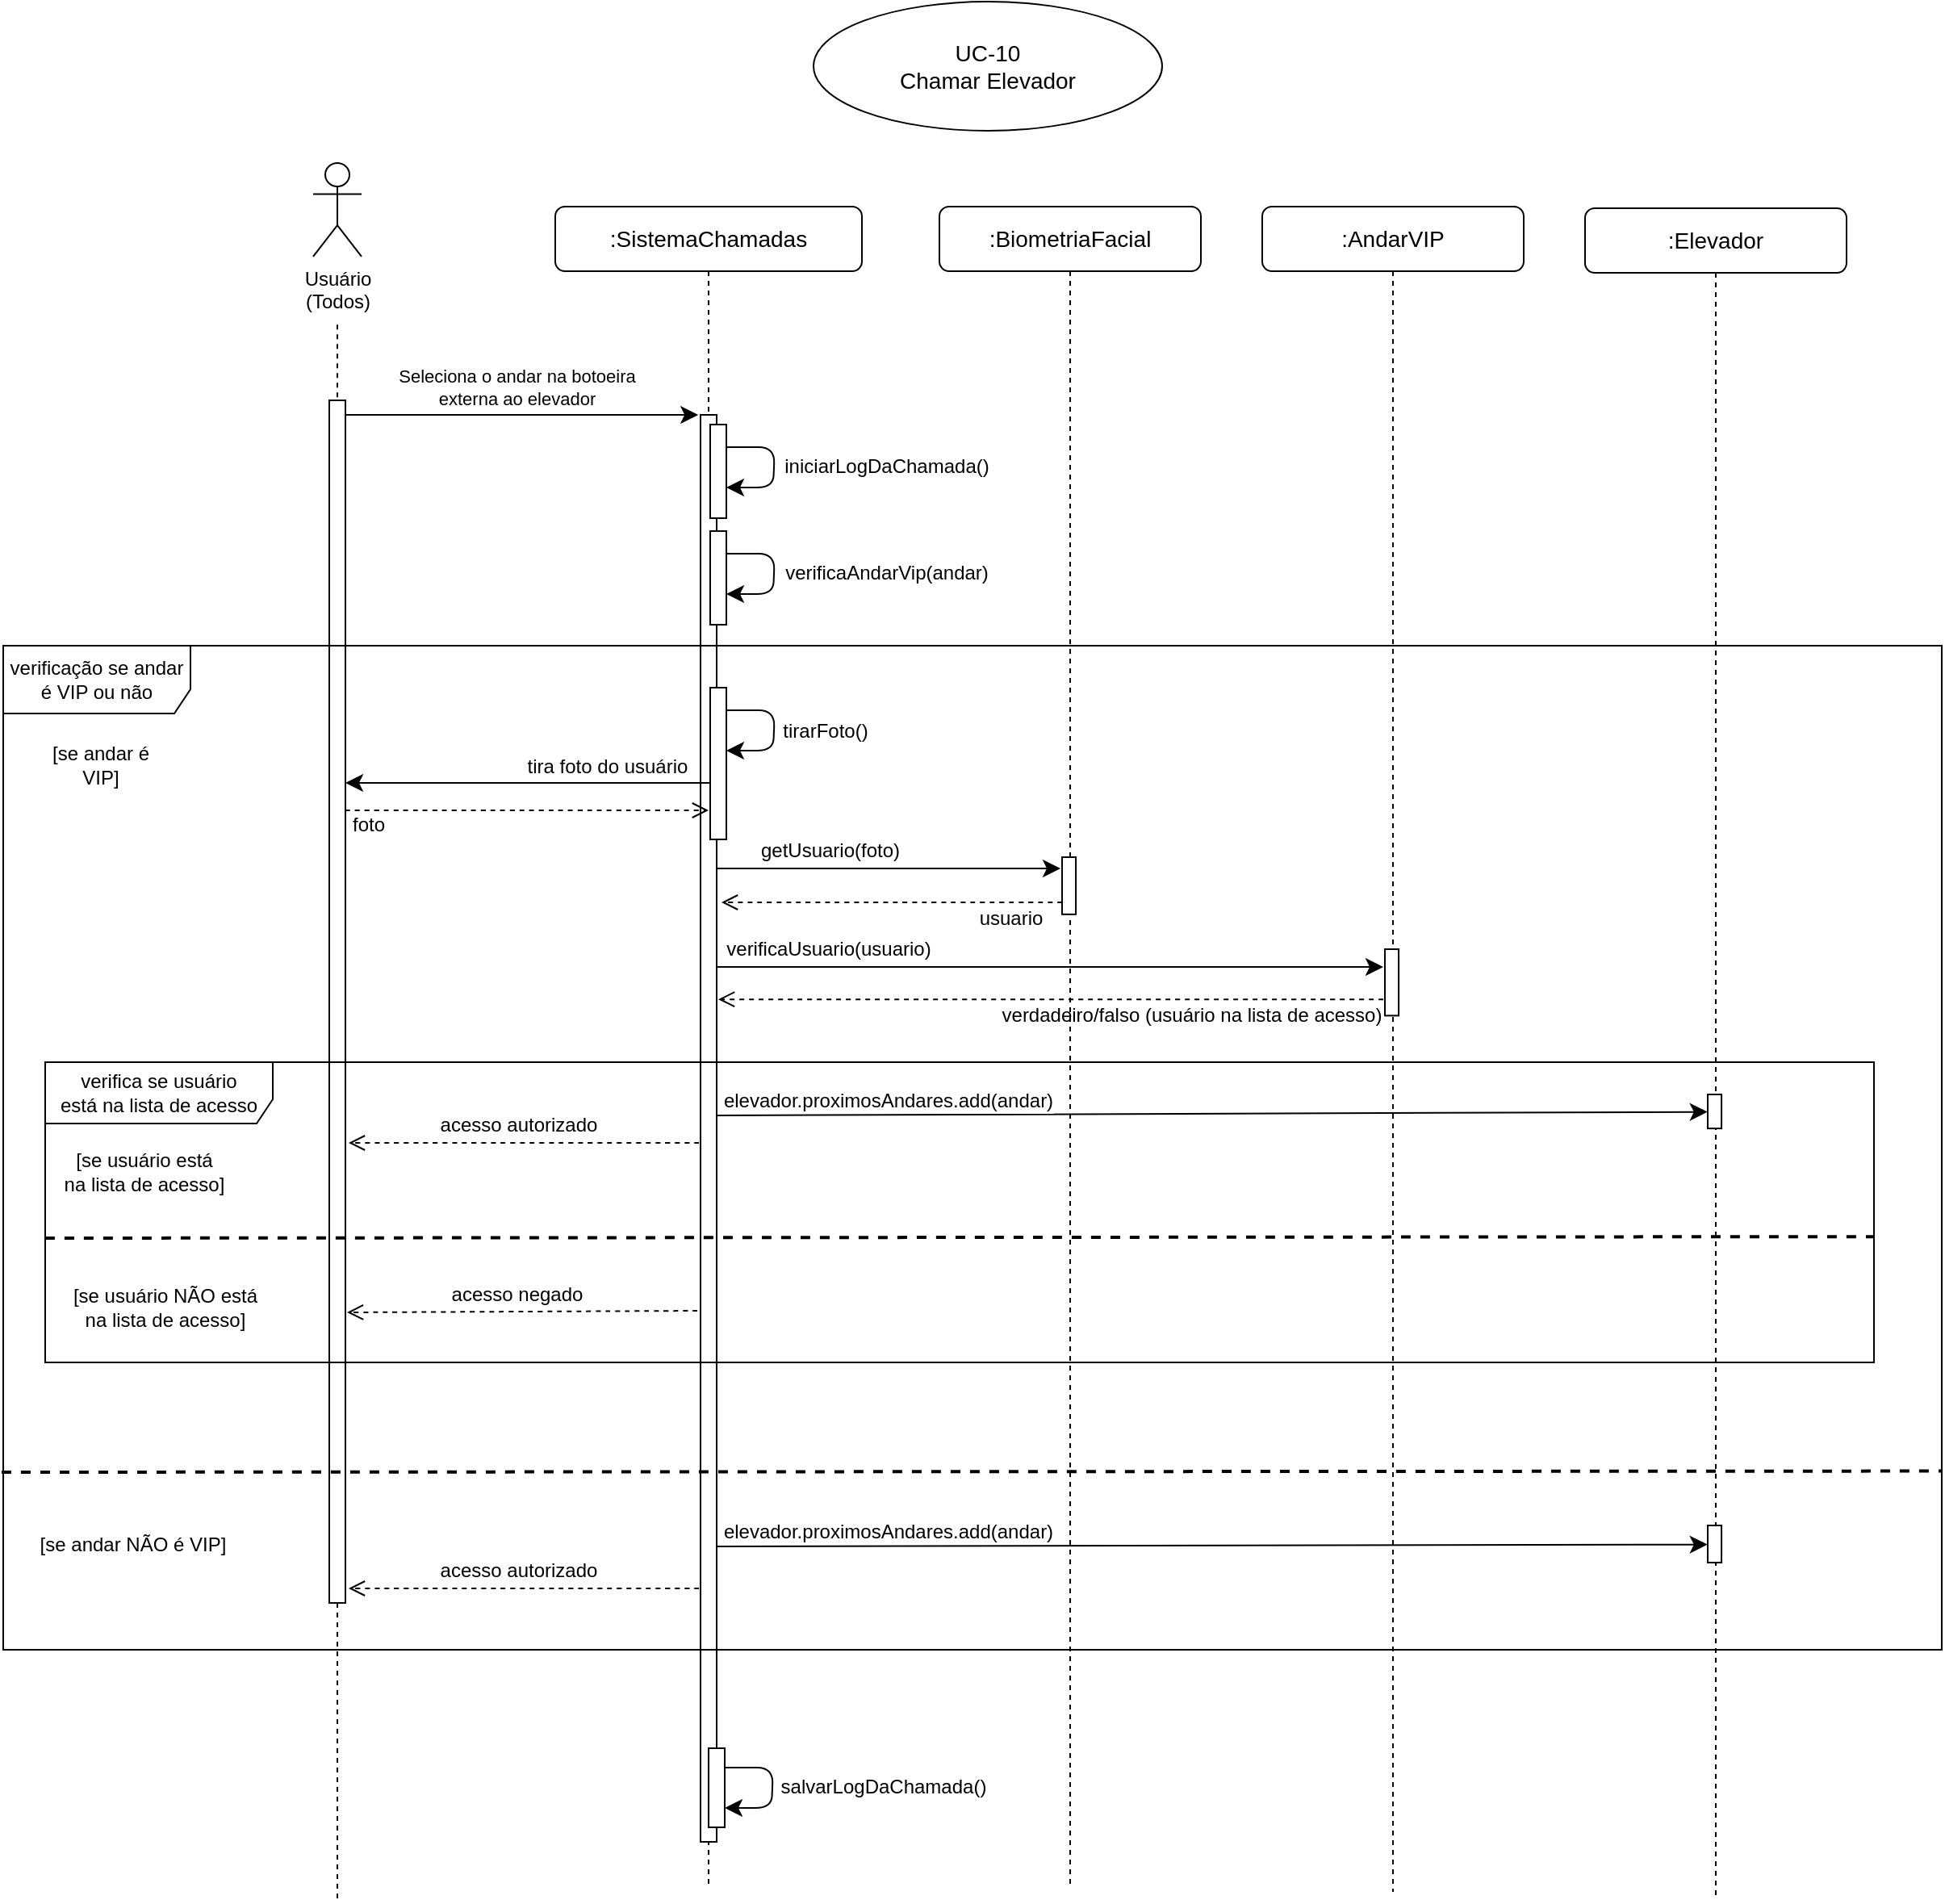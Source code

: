 <mxfile version="24.7.17">
  <diagram name="Page-1" id="7fl2-ZSV6QaIEvgjWsZY">
    <mxGraphModel dx="1083" dy="800" grid="0" gridSize="1" guides="0" tooltips="1" connect="0" arrows="0" fold="1" page="0" pageScale="1" pageWidth="1920" pageHeight="1200" math="0" shadow="0">
      <root>
        <mxCell id="0" />
        <mxCell id="1" parent="0" />
        <mxCell id="YAKH-8tsJ9ISijEvY5ng-2" value="&lt;font style=&quot;font-size: 14px;&quot;&gt;UC-10&lt;/font&gt;&lt;div style=&quot;font-size: 14px;&quot;&gt;Chamar Elevador&lt;/div&gt;" style="ellipse;whiteSpace=wrap;html=1;" parent="1" vertex="1">
          <mxGeometry x="473" y="-106" width="216" height="80" as="geometry" />
        </mxCell>
        <mxCell id="vVQq3ja_C4IeS880TPIW-1" value="" style="group" vertex="1" connectable="0" parent="1">
          <mxGeometry x="163" y="-6" width="30" height="1076" as="geometry" />
        </mxCell>
        <mxCell id="vVQq3ja_C4IeS880TPIW-2" style="edgeStyle=none;curved=0;rounded=1;orthogonalLoop=1;jettySize=auto;html=1;fontSize=12;startSize=8;endSize=8;dashed=1;endArrow=none;endFill=0;" edge="1" parent="vVQq3ja_C4IeS880TPIW-1" source="vVQq3ja_C4IeS880TPIW-5">
          <mxGeometry relative="1" as="geometry">
            <mxPoint x="15" y="1076.0" as="targetPoint" />
            <mxPoint x="15" y="183.112" as="sourcePoint" />
          </mxGeometry>
        </mxCell>
        <mxCell id="vVQq3ja_C4IeS880TPIW-3" value="Usuário&lt;br&gt;(Todos)" style="shape=umlActor;verticalLabelPosition=bottom;verticalAlign=top;html=1;outlineConnect=0;" vertex="1" parent="vVQq3ja_C4IeS880TPIW-1">
          <mxGeometry width="30" height="57.889" as="geometry" />
        </mxCell>
        <mxCell id="vVQq3ja_C4IeS880TPIW-4" value="" style="edgeStyle=none;curved=0;rounded=1;orthogonalLoop=1;jettySize=auto;html=1;fontSize=12;startSize=8;endSize=8;dashed=1;endArrow=none;endFill=0;" edge="1" parent="vVQq3ja_C4IeS880TPIW-1" target="vVQq3ja_C4IeS880TPIW-5">
          <mxGeometry relative="1" as="geometry">
            <mxPoint x="15" y="1076.0" as="targetPoint" />
            <mxPoint x="15" y="100.157" as="sourcePoint" />
          </mxGeometry>
        </mxCell>
        <mxCell id="vVQq3ja_C4IeS880TPIW-5" value="" style="html=1;points=[];perimeter=orthogonalPerimeter;rounded=0;shadow=0;comic=0;labelBackgroundColor=none;strokeWidth=1;fontFamily=Verdana;fontSize=12;align=center;" vertex="1" parent="vVQq3ja_C4IeS880TPIW-1">
          <mxGeometry x="10" y="147" width="10" height="745" as="geometry" />
        </mxCell>
        <mxCell id="vVQq3ja_C4IeS880TPIW-6" value="" style="endArrow=classic;html=1;rounded=1;strokeColor=default;align=center;verticalAlign=middle;fontFamily=Helvetica;fontSize=12;fontColor=default;labelBackgroundColor=default;edgeStyle=none;startSize=8;endSize=8;curved=0;entryX=-0.14;entryY=0;entryDx=0;entryDy=0;entryPerimeter=0;" edge="1" parent="1" target="vVQq3ja_C4IeS880TPIW-30">
          <mxGeometry width="50" height="50" relative="1" as="geometry">
            <mxPoint x="183" y="150" as="sourcePoint" />
            <mxPoint x="233" y="100" as="targetPoint" />
          </mxGeometry>
        </mxCell>
        <mxCell id="vVQq3ja_C4IeS880TPIW-7" value="Seleciona o andar na botoeira&lt;div&gt;externa ao elevador&lt;/div&gt;" style="edgeLabel;html=1;align=center;verticalAlign=middle;resizable=0;points=[];fontSize=11;fontFamily=Helvetica;fontColor=default;labelBackgroundColor=default;" vertex="1" connectable="0" parent="vVQq3ja_C4IeS880TPIW-6">
          <mxGeometry x="-0.118" y="1" relative="1" as="geometry">
            <mxPoint x="9" y="-16" as="offset" />
          </mxGeometry>
        </mxCell>
        <mxCell id="vVQq3ja_C4IeS880TPIW-28" value=":SistemaChamadas" style="shape=umlLifeline;perimeter=lifelinePerimeter;whiteSpace=wrap;html=1;container=0;collapsible=0;recursiveResize=0;outlineConnect=0;rounded=1;shadow=0;comic=0;labelBackgroundColor=none;strokeWidth=1;fontFamily=Helvetica;fontSize=14;align=center;" vertex="1" parent="1">
          <mxGeometry x="313" y="21" width="190" height="1039" as="geometry" />
        </mxCell>
        <mxCell id="vVQq3ja_C4IeS880TPIW-30" value="" style="html=1;points=[];perimeter=orthogonalPerimeter;rounded=0;shadow=0;comic=0;labelBackgroundColor=none;strokeWidth=1;fontFamily=Verdana;fontSize=12;align=center;container=0;" vertex="1" parent="1">
          <mxGeometry x="403" y="150" width="10" height="884" as="geometry" />
        </mxCell>
        <mxCell id="vVQq3ja_C4IeS880TPIW-35" value="" style="html=1;points=[];perimeter=orthogonalPerimeter;rounded=0;shadow=0;comic=0;labelBackgroundColor=none;strokeWidth=1;fontFamily=Verdana;fontSize=12;align=center;container=0;" vertex="1" parent="1">
          <mxGeometry x="409" y="156" width="10" height="58" as="geometry" />
        </mxCell>
        <mxCell id="vVQq3ja_C4IeS880TPIW-36" value="" style="endArrow=classic;html=1;rounded=1;strokeColor=default;align=center;verticalAlign=middle;fontFamily=Helvetica;fontSize=12;fontColor=default;labelBackgroundColor=default;edgeStyle=none;startSize=8;endSize=8;curved=0;exitX=1.011;exitY=0.11;exitDx=0;exitDy=0;exitPerimeter=0;" edge="1" parent="1">
          <mxGeometry width="50" height="50" relative="1" as="geometry">
            <mxPoint x="419" y="170" as="sourcePoint" />
            <mxPoint x="419" y="195" as="targetPoint" />
            <Array as="points">
              <mxPoint x="449" y="170" />
              <mxPoint x="448" y="195" />
            </Array>
          </mxGeometry>
        </mxCell>
        <mxCell id="vVQq3ja_C4IeS880TPIW-37" value="iniciarLogDaChamada()" style="edgeLabel;html=1;align=center;verticalAlign=middle;resizable=0;points=[];fontSize=12;fontFamily=Helvetica;fontColor=default;labelBackgroundColor=default;" vertex="1" connectable="0" parent="vVQq3ja_C4IeS880TPIW-36">
          <mxGeometry x="-0.03" relative="1" as="geometry">
            <mxPoint x="69" y="1" as="offset" />
          </mxGeometry>
        </mxCell>
        <mxCell id="vVQq3ja_C4IeS880TPIW-49" value="verificação se andar&lt;div&gt;é VIP ou não&lt;/div&gt;" style="shape=umlFrame;whiteSpace=wrap;html=1;pointerEvents=0;width=116;height=42;" vertex="1" parent="1">
          <mxGeometry x="-29" y="293" width="1201" height="622" as="geometry" />
        </mxCell>
        <mxCell id="vVQq3ja_C4IeS880TPIW-50" value="" style="html=1;points=[];perimeter=orthogonalPerimeter;rounded=0;shadow=0;comic=0;labelBackgroundColor=none;strokeWidth=1;fontFamily=Verdana;fontSize=12;align=center;container=0;" vertex="1" parent="1">
          <mxGeometry x="409" y="222" width="10" height="58" as="geometry" />
        </mxCell>
        <mxCell id="vVQq3ja_C4IeS880TPIW-51" value="" style="endArrow=classic;html=1;rounded=1;strokeColor=default;align=center;verticalAlign=middle;fontFamily=Helvetica;fontSize=12;fontColor=default;labelBackgroundColor=default;edgeStyle=none;startSize=8;endSize=8;curved=0;exitX=1.011;exitY=0.11;exitDx=0;exitDy=0;exitPerimeter=0;" edge="1" parent="1">
          <mxGeometry width="50" height="50" relative="1" as="geometry">
            <mxPoint x="419" y="236" as="sourcePoint" />
            <mxPoint x="419" y="261" as="targetPoint" />
            <Array as="points">
              <mxPoint x="449" y="236" />
              <mxPoint x="448" y="261" />
            </Array>
          </mxGeometry>
        </mxCell>
        <mxCell id="vVQq3ja_C4IeS880TPIW-52" value="verificaAndarVip(andar)" style="edgeLabel;html=1;align=center;verticalAlign=middle;resizable=0;points=[];fontSize=12;fontFamily=Helvetica;fontColor=default;labelBackgroundColor=default;" vertex="1" connectable="0" parent="vVQq3ja_C4IeS880TPIW-51">
          <mxGeometry x="-0.03" relative="1" as="geometry">
            <mxPoint x="69" y="1" as="offset" />
          </mxGeometry>
        </mxCell>
        <mxCell id="vVQq3ja_C4IeS880TPIW-53" value="&lt;font style=&quot;font-size: 12px;&quot;&gt;[se andar é&lt;/font&gt;&lt;div style=&quot;font-size: 12px;&quot;&gt;&lt;font style=&quot;font-size: 12px;&quot;&gt;VIP]&lt;/font&gt;&lt;/div&gt;" style="text;html=1;align=center;verticalAlign=middle;resizable=0;points=[];autosize=1;strokeColor=none;fillColor=none;fontSize=12;" vertex="1" parent="1">
          <mxGeometry x="-8" y="346" width="78" height="41" as="geometry" />
        </mxCell>
        <mxCell id="vVQq3ja_C4IeS880TPIW-54" value="" style="html=1;points=[];perimeter=orthogonalPerimeter;rounded=0;shadow=0;comic=0;labelBackgroundColor=none;strokeWidth=1;fontFamily=Verdana;fontSize=12;align=center;container=0;" vertex="1" parent="1">
          <mxGeometry x="409" y="319" width="10" height="94" as="geometry" />
        </mxCell>
        <mxCell id="vVQq3ja_C4IeS880TPIW-55" value="" style="endArrow=classic;html=1;rounded=1;strokeColor=default;align=center;verticalAlign=middle;fontFamily=Helvetica;fontSize=12;fontColor=default;labelBackgroundColor=default;edgeStyle=none;startSize=8;endSize=8;curved=0;exitX=1.011;exitY=0.11;exitDx=0;exitDy=0;exitPerimeter=0;" edge="1" parent="1">
          <mxGeometry width="50" height="50" relative="1" as="geometry">
            <mxPoint x="419" y="333" as="sourcePoint" />
            <mxPoint x="419" y="358" as="targetPoint" />
            <Array as="points">
              <mxPoint x="449" y="333" />
              <mxPoint x="448" y="358" />
            </Array>
          </mxGeometry>
        </mxCell>
        <mxCell id="vVQq3ja_C4IeS880TPIW-56" value="tirarFoto()" style="edgeLabel;html=1;align=center;verticalAlign=middle;resizable=0;points=[];fontSize=12;fontFamily=Helvetica;fontColor=default;labelBackgroundColor=default;" vertex="1" connectable="0" parent="vVQq3ja_C4IeS880TPIW-55">
          <mxGeometry x="-0.03" relative="1" as="geometry">
            <mxPoint x="31" y="2" as="offset" />
          </mxGeometry>
        </mxCell>
        <mxCell id="vVQq3ja_C4IeS880TPIW-57" value="" style="endArrow=classic;html=1;rounded=0;fontSize=12;startSize=8;endSize=8;curved=1;" edge="1" parent="1">
          <mxGeometry width="50" height="50" relative="1" as="geometry">
            <mxPoint x="409" y="378" as="sourcePoint" />
            <mxPoint x="183" y="378" as="targetPoint" />
          </mxGeometry>
        </mxCell>
        <mxCell id="vVQq3ja_C4IeS880TPIW-58" value="tira foto do usuário" style="edgeLabel;html=1;align=center;verticalAlign=middle;resizable=0;points=[];fontSize=12;" vertex="1" connectable="0" parent="vVQq3ja_C4IeS880TPIW-57">
          <mxGeometry x="-0.143" y="-1" relative="1" as="geometry">
            <mxPoint x="33" y="-9" as="offset" />
          </mxGeometry>
        </mxCell>
        <mxCell id="vVQq3ja_C4IeS880TPIW-59" value="" style="endArrow=open;html=1;rounded=0;fontSize=12;startSize=8;endSize=8;curved=1;endFill=0;dashed=1;" edge="1" parent="1">
          <mxGeometry width="50" height="50" relative="1" as="geometry">
            <mxPoint x="183" y="395" as="sourcePoint" />
            <mxPoint x="408" y="395" as="targetPoint" />
          </mxGeometry>
        </mxCell>
        <mxCell id="vVQq3ja_C4IeS880TPIW-60" value="foto" style="edgeLabel;html=1;align=center;verticalAlign=middle;resizable=0;points=[];fontSize=12;" vertex="1" connectable="0" parent="vVQq3ja_C4IeS880TPIW-59">
          <mxGeometry x="-0.118" relative="1" as="geometry">
            <mxPoint x="-85" y="9" as="offset" />
          </mxGeometry>
        </mxCell>
        <mxCell id="vVQq3ja_C4IeS880TPIW-61" value="" style="endArrow=classic;html=1;rounded=0;fontSize=12;startSize=8;endSize=8;curved=1;" edge="1" parent="1">
          <mxGeometry width="50" height="50" relative="1" as="geometry">
            <mxPoint x="413" y="431" as="sourcePoint" />
            <mxPoint x="626" y="431" as="targetPoint" />
          </mxGeometry>
        </mxCell>
        <mxCell id="vVQq3ja_C4IeS880TPIW-62" value="getUsuario(foto)" style="edgeLabel;html=1;align=center;verticalAlign=middle;resizable=0;points=[];fontSize=12;" vertex="1" connectable="0" parent="vVQq3ja_C4IeS880TPIW-61">
          <mxGeometry x="-0.136" y="1" relative="1" as="geometry">
            <mxPoint x="-22" y="-10" as="offset" />
          </mxGeometry>
        </mxCell>
        <mxCell id="vVQq3ja_C4IeS880TPIW-63" value="" style="endArrow=open;html=1;rounded=0;fontSize=12;startSize=8;endSize=8;curved=1;endFill=0;dashed=1;" edge="1" parent="1">
          <mxGeometry width="50" height="50" relative="1" as="geometry">
            <mxPoint x="627" y="452" as="sourcePoint" />
            <mxPoint x="416" y="452" as="targetPoint" />
          </mxGeometry>
        </mxCell>
        <mxCell id="vVQq3ja_C4IeS880TPIW-64" value="usuario" style="edgeLabel;html=1;align=center;verticalAlign=middle;resizable=0;points=[];fontSize=12;" vertex="1" connectable="0" parent="vVQq3ja_C4IeS880TPIW-63">
          <mxGeometry x="-0.266" y="-2" relative="1" as="geometry">
            <mxPoint x="45" y="12" as="offset" />
          </mxGeometry>
        </mxCell>
        <mxCell id="vVQq3ja_C4IeS880TPIW-65" value="" style="group" vertex="1" connectable="0" parent="1">
          <mxGeometry x="751" y="21" width="162" height="1044" as="geometry" />
        </mxCell>
        <mxCell id="vVQq3ja_C4IeS880TPIW-66" value=":AndarVIP" style="shape=umlLifeline;perimeter=lifelinePerimeter;whiteSpace=wrap;html=1;container=0;collapsible=0;recursiveResize=0;outlineConnect=0;rounded=1;shadow=0;comic=0;labelBackgroundColor=none;strokeWidth=1;fontFamily=Helvetica;fontSize=14;align=center;" vertex="1" parent="vVQq3ja_C4IeS880TPIW-65">
          <mxGeometry width="162" height="1044" as="geometry" />
        </mxCell>
        <mxCell id="vVQq3ja_C4IeS880TPIW-67" value="" style="html=1;points=[];perimeter=orthogonalPerimeter;rounded=0;shadow=0;comic=0;labelBackgroundColor=none;strokeWidth=1;fontFamily=Verdana;fontSize=12;align=center;container=0;" vertex="1" parent="vVQq3ja_C4IeS880TPIW-65">
          <mxGeometry x="76" y="459.999" width="8.53" height="41.174" as="geometry" />
        </mxCell>
        <mxCell id="vVQq3ja_C4IeS880TPIW-70" value="" style="endArrow=open;html=1;rounded=0;fontSize=12;startSize=8;endSize=8;curved=1;dashed=1;endFill=0;" edge="1" parent="vVQq3ja_C4IeS880TPIW-65">
          <mxGeometry width="50" height="50" relative="1" as="geometry">
            <mxPoint x="75" y="491.108" as="sourcePoint" />
            <mxPoint x="-337" y="491.108" as="targetPoint" />
          </mxGeometry>
        </mxCell>
        <mxCell id="vVQq3ja_C4IeS880TPIW-71" value="verdadeiro/falso (usuário na lista de acesso)" style="edgeLabel;html=1;align=center;verticalAlign=middle;resizable=0;points=[];fontSize=12;" vertex="1" connectable="0" parent="vVQq3ja_C4IeS880TPIW-70">
          <mxGeometry x="-0.832" y="1" relative="1" as="geometry">
            <mxPoint x="-85" y="9" as="offset" />
          </mxGeometry>
        </mxCell>
        <mxCell id="vVQq3ja_C4IeS880TPIW-68" value="" style="endArrow=classic;html=1;rounded=0;fontSize=12;startSize=8;endSize=8;curved=1;" edge="1" parent="1">
          <mxGeometry width="50" height="50" relative="1" as="geometry">
            <mxPoint x="413" y="492" as="sourcePoint" />
            <mxPoint x="826" y="492" as="targetPoint" />
          </mxGeometry>
        </mxCell>
        <mxCell id="vVQq3ja_C4IeS880TPIW-69" value="verificaUsuario(usuario)" style="edgeLabel;html=1;align=center;verticalAlign=middle;resizable=0;points=[];fontSize=12;" vertex="1" connectable="0" parent="vVQq3ja_C4IeS880TPIW-68">
          <mxGeometry x="-0.798" y="2" relative="1" as="geometry">
            <mxPoint x="27" y="-9" as="offset" />
          </mxGeometry>
        </mxCell>
        <mxCell id="vVQq3ja_C4IeS880TPIW-72" value="verifica se usuário&lt;div&gt;está na lista de acesso&lt;/div&gt;" style="shape=umlFrame;whiteSpace=wrap;html=1;pointerEvents=0;width=141;height=38;" vertex="1" parent="1">
          <mxGeometry x="-3" y="551" width="1133" height="186" as="geometry" />
        </mxCell>
        <mxCell id="vVQq3ja_C4IeS880TPIW-73" value="[se usuário está&lt;div&gt;na lista de acesso]&lt;/div&gt;" style="text;html=1;align=center;verticalAlign=middle;resizable=0;points=[];autosize=1;strokeColor=none;fillColor=none;fontSize=12;" vertex="1" parent="1">
          <mxGeometry x="-1" y="598" width="117" height="41" as="geometry" />
        </mxCell>
        <mxCell id="vVQq3ja_C4IeS880TPIW-74" value="" style="group" vertex="1" connectable="0" parent="1">
          <mxGeometry x="951" y="22" width="162" height="1045" as="geometry" />
        </mxCell>
        <mxCell id="vVQq3ja_C4IeS880TPIW-75" value=":Elevador" style="shape=umlLifeline;perimeter=lifelinePerimeter;whiteSpace=wrap;html=1;container=0;collapsible=0;recursiveResize=0;outlineConnect=0;rounded=1;shadow=0;comic=0;labelBackgroundColor=none;strokeWidth=1;fontFamily=Helvetica;fontSize=14;align=center;" vertex="1" parent="vVQq3ja_C4IeS880TPIW-74">
          <mxGeometry width="162" height="1045" as="geometry" />
        </mxCell>
        <mxCell id="vVQq3ja_C4IeS880TPIW-76" value="" style="html=1;points=[];perimeter=orthogonalPerimeter;rounded=0;shadow=0;comic=0;labelBackgroundColor=none;strokeWidth=1;fontFamily=Verdana;fontSize=12;align=center;container=0;" vertex="1" parent="vVQq3ja_C4IeS880TPIW-74">
          <mxGeometry x="76" y="548.999" width="8.53" height="21.065" as="geometry" />
        </mxCell>
        <mxCell id="vVQq3ja_C4IeS880TPIW-79" value="" style="endArrow=classic;html=1;rounded=0;fontSize=12;startSize=8;endSize=8;curved=1;entryX=-0.016;entryY=0.513;entryDx=0;entryDy=0;entryPerimeter=0;" edge="1" parent="1" target="vVQq3ja_C4IeS880TPIW-76">
          <mxGeometry width="50" height="50" relative="1" as="geometry">
            <mxPoint x="413" y="584" as="sourcePoint" />
            <mxPoint x="463" y="534" as="targetPoint" />
          </mxGeometry>
        </mxCell>
        <mxCell id="vVQq3ja_C4IeS880TPIW-80" value="elevador.proximosAndares.add(andar)" style="edgeLabel;html=1;align=center;verticalAlign=middle;resizable=0;points=[];fontSize=12;" vertex="1" connectable="0" parent="vVQq3ja_C4IeS880TPIW-79">
          <mxGeometry x="-0.813" y="-2" relative="1" as="geometry">
            <mxPoint x="48" y="-11" as="offset" />
          </mxGeometry>
        </mxCell>
        <mxCell id="vVQq3ja_C4IeS880TPIW-81" value="" style="endArrow=open;html=1;rounded=0;fontSize=12;startSize=8;endSize=8;curved=1;dashed=1;endFill=0;" edge="1" parent="1">
          <mxGeometry width="50" height="50" relative="1" as="geometry">
            <mxPoint x="402" y="601" as="sourcePoint" />
            <mxPoint x="185" y="601" as="targetPoint" />
          </mxGeometry>
        </mxCell>
        <mxCell id="vVQq3ja_C4IeS880TPIW-82" value="acesso autorizado" style="edgeLabel;html=1;align=center;verticalAlign=middle;resizable=0;points=[];fontSize=12;" vertex="1" connectable="0" parent="vVQq3ja_C4IeS880TPIW-81">
          <mxGeometry x="-0.099" y="-1" relative="1" as="geometry">
            <mxPoint x="-14" y="-10" as="offset" />
          </mxGeometry>
        </mxCell>
        <mxCell id="vVQq3ja_C4IeS880TPIW-83" value="" style="endArrow=none;html=1;rounded=0;fontSize=12;startSize=8;endSize=8;curved=1;endFill=0;dashed=1;strokeWidth=2;entryX=1;entryY=0.581;entryDx=0;entryDy=0;entryPerimeter=0;" edge="1" parent="1" target="vVQq3ja_C4IeS880TPIW-72">
          <mxGeometry width="50" height="50" relative="1" as="geometry">
            <mxPoint x="-3" y="660" as="sourcePoint" />
            <mxPoint x="47" y="610" as="targetPoint" />
          </mxGeometry>
        </mxCell>
        <mxCell id="vVQq3ja_C4IeS880TPIW-84" value="[se usuário NÃO está&lt;div&gt;na lista de acesso]&lt;/div&gt;" style="text;html=1;align=center;verticalAlign=middle;resizable=0;points=[];autosize=1;strokeColor=none;fillColor=none;fontSize=12;" vertex="1" parent="1">
          <mxGeometry x="5" y="682" width="132" height="41" as="geometry" />
        </mxCell>
        <mxCell id="vVQq3ja_C4IeS880TPIW-85" value="" style="endArrow=open;html=1;rounded=0;fontSize=12;startSize=8;endSize=8;curved=1;entryX=1.179;entryY=0.739;entryDx=0;entryDy=0;entryPerimeter=0;dashed=1;endFill=0;" edge="1" parent="1">
          <mxGeometry width="50" height="50" relative="1" as="geometry">
            <mxPoint x="401" y="705" as="sourcePoint" />
            <mxPoint x="184" y="706" as="targetPoint" />
          </mxGeometry>
        </mxCell>
        <mxCell id="vVQq3ja_C4IeS880TPIW-86" value="acesso negado" style="edgeLabel;html=1;align=center;verticalAlign=middle;resizable=0;points=[];fontSize=12;" vertex="1" connectable="0" parent="vVQq3ja_C4IeS880TPIW-85">
          <mxGeometry x="-0.099" y="-1" relative="1" as="geometry">
            <mxPoint x="-14" y="-10" as="offset" />
          </mxGeometry>
        </mxCell>
        <mxCell id="vVQq3ja_C4IeS880TPIW-87" value="" style="endArrow=none;html=1;rounded=0;fontSize=12;startSize=8;endSize=8;curved=1;endFill=0;dashed=1;strokeWidth=2;entryX=1;entryY=0.822;entryDx=0;entryDy=0;entryPerimeter=0;" edge="1" parent="1" target="vVQq3ja_C4IeS880TPIW-49">
          <mxGeometry width="50" height="50" relative="1" as="geometry">
            <mxPoint x="-30" y="805" as="sourcePoint" />
            <mxPoint x="1103" y="804" as="targetPoint" />
          </mxGeometry>
        </mxCell>
        <mxCell id="vVQq3ja_C4IeS880TPIW-88" value="&lt;font style=&quot;font-size: 12px;&quot;&gt;[se andar NÃO é&amp;nbsp;&lt;/font&gt;&lt;span style=&quot;background-color: initial;&quot;&gt;VIP]&lt;/span&gt;" style="text;html=1;align=center;verticalAlign=middle;resizable=0;points=[];autosize=1;strokeColor=none;fillColor=none;fontSize=12;" vertex="1" parent="1">
          <mxGeometry x="-16" y="837" width="133" height="26" as="geometry" />
        </mxCell>
        <mxCell id="vVQq3ja_C4IeS880TPIW-92" value="" style="endArrow=open;html=1;rounded=0;fontSize=12;startSize=8;endSize=8;curved=1;dashed=1;endFill=0;" edge="1" parent="1">
          <mxGeometry width="50" height="50" relative="1" as="geometry">
            <mxPoint x="402" y="877" as="sourcePoint" />
            <mxPoint x="185" y="877" as="targetPoint" />
          </mxGeometry>
        </mxCell>
        <mxCell id="vVQq3ja_C4IeS880TPIW-93" value="acesso autorizado" style="edgeLabel;html=1;align=center;verticalAlign=middle;resizable=0;points=[];fontSize=12;" vertex="1" connectable="0" parent="vVQq3ja_C4IeS880TPIW-92">
          <mxGeometry x="-0.099" y="-1" relative="1" as="geometry">
            <mxPoint x="-14" y="-10" as="offset" />
          </mxGeometry>
        </mxCell>
        <mxCell id="vVQq3ja_C4IeS880TPIW-94" value="" style="html=1;points=[];perimeter=orthogonalPerimeter;rounded=0;shadow=0;comic=0;labelBackgroundColor=none;strokeWidth=1;fontFamily=Verdana;fontSize=12;align=center;container=0;" vertex="1" parent="1">
          <mxGeometry x="408" y="976" width="10" height="49" as="geometry" />
        </mxCell>
        <mxCell id="vVQq3ja_C4IeS880TPIW-19" value=":BiometriaFacial" style="shape=umlLifeline;perimeter=lifelinePerimeter;whiteSpace=wrap;html=1;container=0;collapsible=0;recursiveResize=0;outlineConnect=0;rounded=1;shadow=0;comic=0;labelBackgroundColor=none;strokeWidth=1;fontFamily=Helvetica;fontSize=14;align=center;" vertex="1" parent="1">
          <mxGeometry x="551" y="21" width="162" height="1042" as="geometry" />
        </mxCell>
        <mxCell id="vVQq3ja_C4IeS880TPIW-20" value="" style="html=1;points=[];perimeter=orthogonalPerimeter;rounded=0;shadow=0;comic=0;labelBackgroundColor=none;strokeWidth=1;fontFamily=Verdana;fontSize=12;align=center;container=0;" vertex="1" parent="1">
          <mxGeometry x="627" y="423.999" width="8.53" height="35.41" as="geometry" />
        </mxCell>
        <mxCell id="vVQq3ja_C4IeS880TPIW-90" value="" style="endArrow=classic;html=1;rounded=0;fontSize=12;startSize=8;endSize=8;curved=1;entryX=-0.016;entryY=0.513;entryDx=0;entryDy=0;entryPerimeter=0;" edge="1" parent="1" target="vVQq3ja_C4IeS880TPIW-89">
          <mxGeometry width="50" height="50" relative="1" as="geometry">
            <mxPoint x="413" y="851" as="sourcePoint" />
            <mxPoint x="463" y="801" as="targetPoint" />
          </mxGeometry>
        </mxCell>
        <mxCell id="vVQq3ja_C4IeS880TPIW-91" value="elevador.proximosAndares.add(andar)" style="edgeLabel;html=1;align=center;verticalAlign=middle;resizable=0;points=[];fontSize=12;" vertex="1" connectable="0" parent="vVQq3ja_C4IeS880TPIW-90">
          <mxGeometry x="-0.813" y="-2" relative="1" as="geometry">
            <mxPoint x="48" y="-11" as="offset" />
          </mxGeometry>
        </mxCell>
        <mxCell id="vVQq3ja_C4IeS880TPIW-47" value="" style="endArrow=classic;html=1;rounded=1;strokeColor=default;align=center;verticalAlign=middle;fontFamily=Helvetica;fontSize=12;fontColor=default;labelBackgroundColor=default;edgeStyle=none;startSize=8;endSize=8;curved=0;exitX=1.011;exitY=0.11;exitDx=0;exitDy=0;exitPerimeter=0;" edge="1" parent="1">
          <mxGeometry width="50" height="50" relative="1" as="geometry">
            <mxPoint x="418" y="988" as="sourcePoint" />
            <mxPoint x="418" y="1013" as="targetPoint" />
            <Array as="points">
              <mxPoint x="448" y="988" />
              <mxPoint x="447" y="1013" />
            </Array>
          </mxGeometry>
        </mxCell>
        <mxCell id="vVQq3ja_C4IeS880TPIW-48" value="salvarLogDaChamada()" style="edgeLabel;html=1;align=center;verticalAlign=middle;resizable=0;points=[];fontSize=12;fontFamily=Helvetica;fontColor=default;labelBackgroundColor=default;" vertex="1" connectable="0" parent="vVQq3ja_C4IeS880TPIW-47">
          <mxGeometry x="-0.03" relative="1" as="geometry">
            <mxPoint x="68" y="1" as="offset" />
          </mxGeometry>
        </mxCell>
        <mxCell id="vVQq3ja_C4IeS880TPIW-89" value="" style="html=1;points=[];perimeter=orthogonalPerimeter;rounded=0;shadow=0;comic=0;labelBackgroundColor=none;strokeWidth=1;fontFamily=Verdana;fontSize=12;align=center;container=0;" vertex="1" parent="1">
          <mxGeometry x="1027" y="838" width="8.53" height="23" as="geometry" />
        </mxCell>
      </root>
    </mxGraphModel>
  </diagram>
</mxfile>
